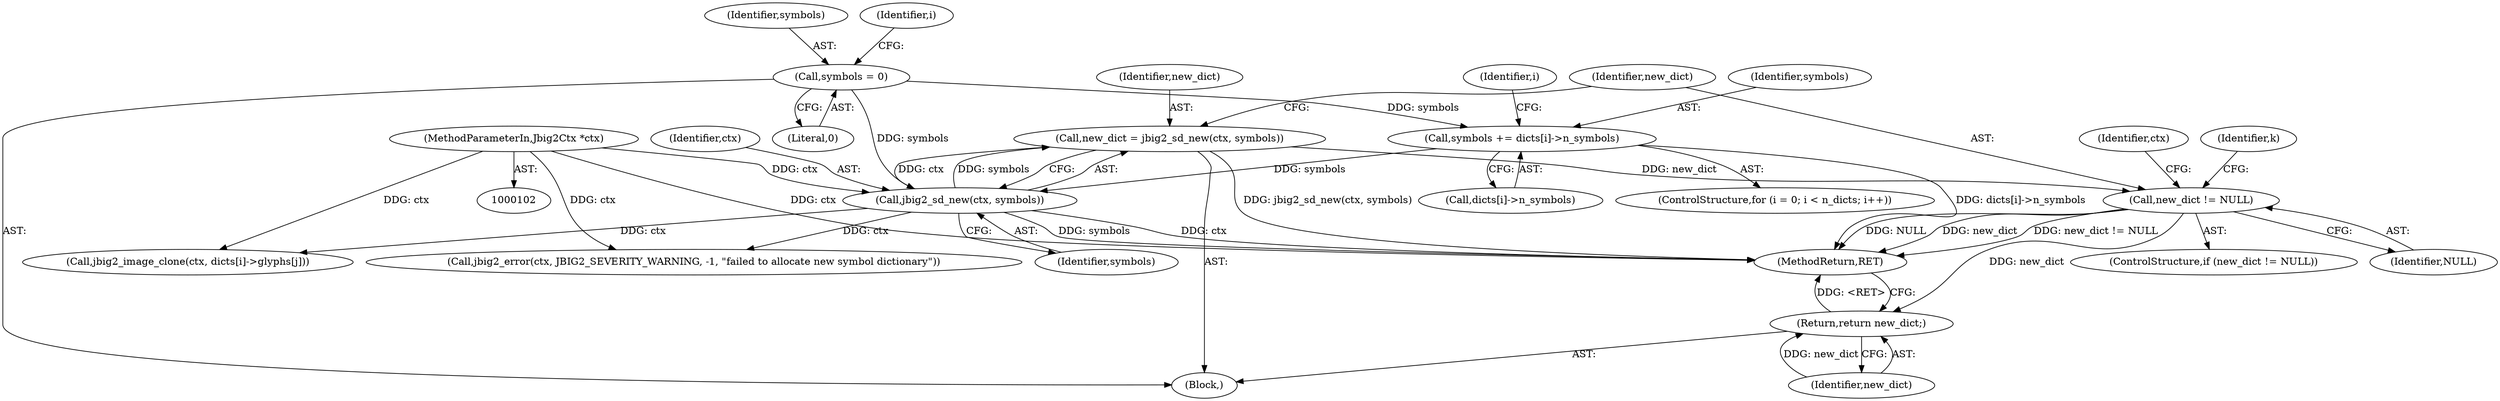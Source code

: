 digraph "0_ghostscript_e698d5c11d27212aa1098bc5b1673a3378563092_13@pointer" {
"1000134" [label="(Call,new_dict = jbig2_sd_new(ctx, symbols))"];
"1000136" [label="(Call,jbig2_sd_new(ctx, symbols))"];
"1000103" [label="(MethodParameterIn,Jbig2Ctx *ctx)"];
"1000127" [label="(Call,symbols += dicts[i]->n_symbols)"];
"1000115" [label="(Call,symbols = 0)"];
"1000140" [label="(Call,new_dict != NULL)"];
"1000193" [label="(Return,return new_dict;)"];
"1000116" [label="(Identifier,symbols)"];
"1000142" [label="(Identifier,NULL)"];
"1000117" [label="(Literal,0)"];
"1000138" [label="(Identifier,symbols)"];
"1000106" [label="(Block,)"];
"1000145" [label="(Identifier,k)"];
"1000136" [label="(Call,jbig2_sd_new(ctx, symbols))"];
"1000120" [label="(Identifier,i)"];
"1000115" [label="(Call,symbols = 0)"];
"1000194" [label="(Identifier,new_dict)"];
"1000127" [label="(Call,symbols += dicts[i]->n_symbols)"];
"1000118" [label="(ControlStructure,for (i = 0; i < n_dicts; i++))"];
"1000141" [label="(Identifier,new_dict)"];
"1000193" [label="(Return,return new_dict;)"];
"1000135" [label="(Identifier,new_dict)"];
"1000129" [label="(Call,dicts[i]->n_symbols)"];
"1000137" [label="(Identifier,ctx)"];
"1000176" [label="(Call,jbig2_image_clone(ctx, dicts[i]->glyphs[j]))"];
"1000187" [label="(Call,jbig2_error(ctx, JBIG2_SEVERITY_WARNING, -1, \"failed to allocate new symbol dictionary\"))"];
"1000128" [label="(Identifier,symbols)"];
"1000195" [label="(MethodReturn,RET)"];
"1000134" [label="(Call,new_dict = jbig2_sd_new(ctx, symbols))"];
"1000139" [label="(ControlStructure,if (new_dict != NULL))"];
"1000103" [label="(MethodParameterIn,Jbig2Ctx *ctx)"];
"1000126" [label="(Identifier,i)"];
"1000140" [label="(Call,new_dict != NULL)"];
"1000188" [label="(Identifier,ctx)"];
"1000134" -> "1000106"  [label="AST: "];
"1000134" -> "1000136"  [label="CFG: "];
"1000135" -> "1000134"  [label="AST: "];
"1000136" -> "1000134"  [label="AST: "];
"1000141" -> "1000134"  [label="CFG: "];
"1000134" -> "1000195"  [label="DDG: jbig2_sd_new(ctx, symbols)"];
"1000136" -> "1000134"  [label="DDG: ctx"];
"1000136" -> "1000134"  [label="DDG: symbols"];
"1000134" -> "1000140"  [label="DDG: new_dict"];
"1000136" -> "1000138"  [label="CFG: "];
"1000137" -> "1000136"  [label="AST: "];
"1000138" -> "1000136"  [label="AST: "];
"1000136" -> "1000195"  [label="DDG: symbols"];
"1000136" -> "1000195"  [label="DDG: ctx"];
"1000103" -> "1000136"  [label="DDG: ctx"];
"1000127" -> "1000136"  [label="DDG: symbols"];
"1000115" -> "1000136"  [label="DDG: symbols"];
"1000136" -> "1000176"  [label="DDG: ctx"];
"1000136" -> "1000187"  [label="DDG: ctx"];
"1000103" -> "1000102"  [label="AST: "];
"1000103" -> "1000195"  [label="DDG: ctx"];
"1000103" -> "1000176"  [label="DDG: ctx"];
"1000103" -> "1000187"  [label="DDG: ctx"];
"1000127" -> "1000118"  [label="AST: "];
"1000127" -> "1000129"  [label="CFG: "];
"1000128" -> "1000127"  [label="AST: "];
"1000129" -> "1000127"  [label="AST: "];
"1000126" -> "1000127"  [label="CFG: "];
"1000127" -> "1000195"  [label="DDG: dicts[i]->n_symbols"];
"1000115" -> "1000127"  [label="DDG: symbols"];
"1000115" -> "1000106"  [label="AST: "];
"1000115" -> "1000117"  [label="CFG: "];
"1000116" -> "1000115"  [label="AST: "];
"1000117" -> "1000115"  [label="AST: "];
"1000120" -> "1000115"  [label="CFG: "];
"1000140" -> "1000139"  [label="AST: "];
"1000140" -> "1000142"  [label="CFG: "];
"1000141" -> "1000140"  [label="AST: "];
"1000142" -> "1000140"  [label="AST: "];
"1000145" -> "1000140"  [label="CFG: "];
"1000188" -> "1000140"  [label="CFG: "];
"1000140" -> "1000195"  [label="DDG: NULL"];
"1000140" -> "1000195"  [label="DDG: new_dict"];
"1000140" -> "1000195"  [label="DDG: new_dict != NULL"];
"1000140" -> "1000193"  [label="DDG: new_dict"];
"1000193" -> "1000106"  [label="AST: "];
"1000193" -> "1000194"  [label="CFG: "];
"1000194" -> "1000193"  [label="AST: "];
"1000195" -> "1000193"  [label="CFG: "];
"1000193" -> "1000195"  [label="DDG: <RET>"];
"1000194" -> "1000193"  [label="DDG: new_dict"];
}
